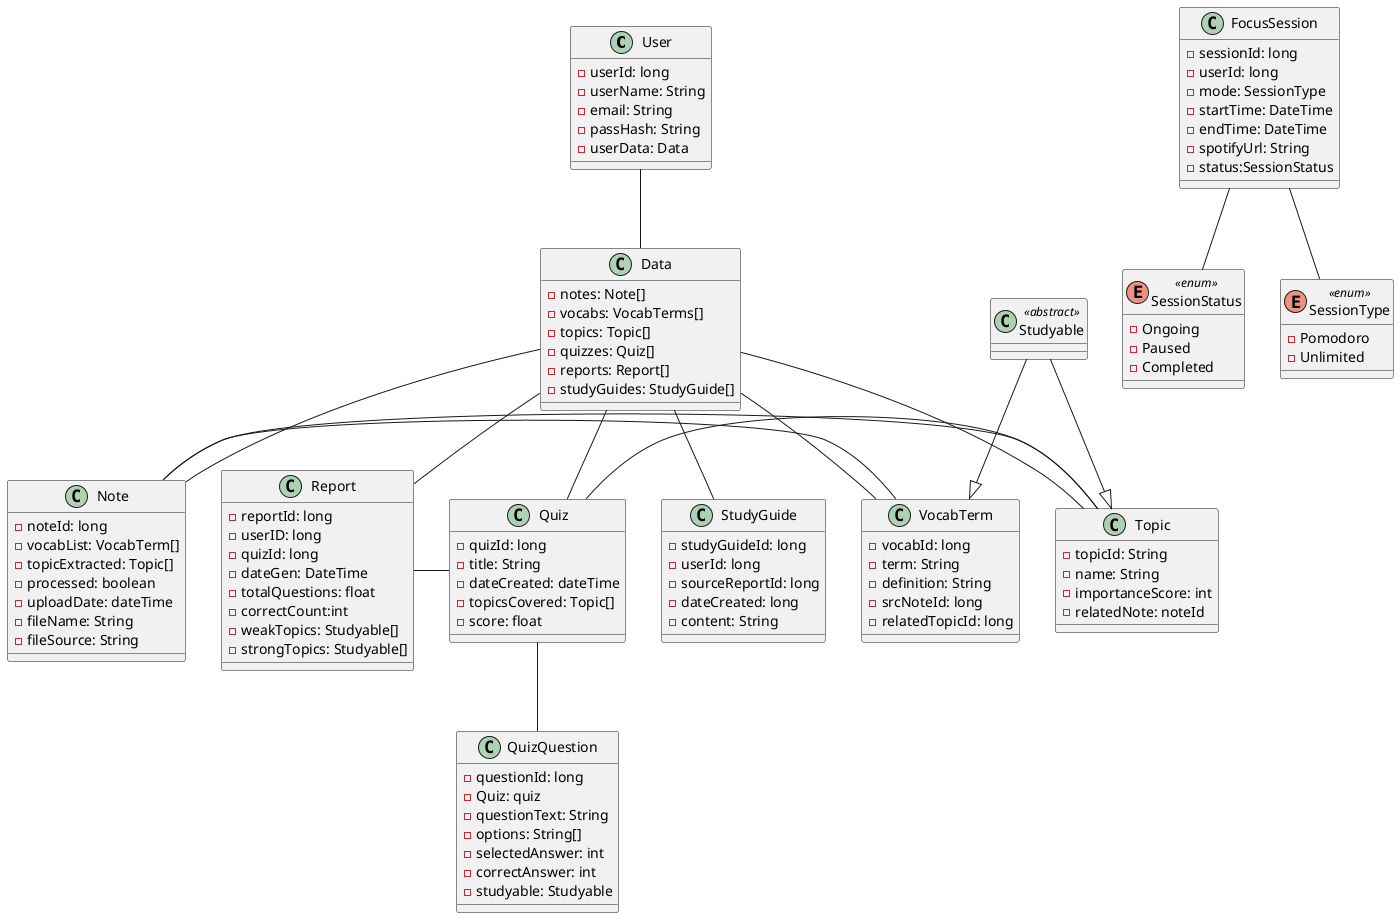 @startuml

class User{
 -userId: long
 -userName: String
 -email: String
 -passHash: String
 -userData: Data
}

class VocabTerm{
 -vocabId: long
 -term: String
 -definition: String
 -srcNoteId: long
 -relatedTopicId: long
}

class Note{
 -noteId: long
 -vocabList: VocabTerm[]
 -topicExtracted: Topic[]
 -processed: boolean
 -uploadDate: dateTime
 -fileName: String
 -fileSource: String
}

class Quiz{
 -quizId: long
 -title: String
 -dateCreated: dateTime
 -topicsCovered: Topic[]
 -score: float
}

class QuizQuestion{
 -questionId: long
 -Quiz: quiz
 -questionText: String
 -options: String[]
 -selectedAnswer: int
 -correctAnswer: int
 -studyable: Studyable
}

class Report{
 -reportId: long
 -userID: long
 -quizId: long
 -dateGen: DateTime
 -totalQuestions: float
 -correctCount:int
 -weakTopics: Studyable[]
 -strongTopics: Studyable[]
}

class Topic{
 -topicId: String
 -name: String
 -importanceScore: int
 -relatedNote: noteId
}

class StudyGuide{
 -studyGuideId: long
 -userId: long
 -sourceReportId: long
 -dateCreated: long
 -content: String
}

class FocusSession{
 -sessionId: long
 -userId: long
 -mode: SessionType
 -startTime: DateTime
 -endTime: DateTime
 -spotifyUrl: String
 -status:SessionStatus
}

enum SessionStatus<<enum>>{
 -Ongoing
 -Paused
 -Completed
}

enum SessionType<<enum>>{
 -Pomodoro
 -Unlimited
}

class Data{
 -notes: Note[]
 -vocabs: VocabTerms[]
 -topics: Topic[]
 -quizzes: Quiz[]
 -reports: Report[]
 -studyGuides: StudyGuide[]
}

class Studyable<<abstract>>{
}

Studyable --|> Topic
Studyable --|> VocabTerm

User -- Data

Data -- Note
Data -- VocabTerm
Data -- Topic
Data -- StudyGuide
Data -- Report
Data -- Quiz

Report - Quiz

Quiz -- QuizQuestion
Quiz - Topic

Note - Topic
Note - VocabTerm

FocusSession -- SessionStatus
FocusSession -- SessionType

@enduml